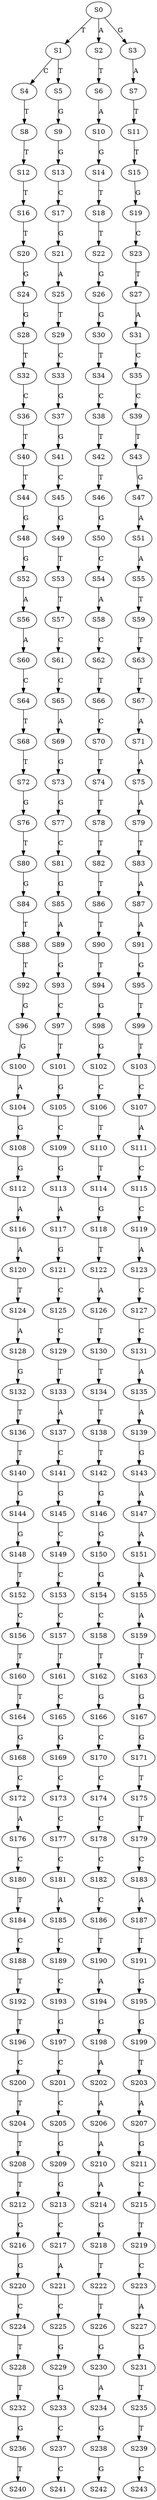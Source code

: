 strict digraph  {
	S0 -> S1 [ label = T ];
	S0 -> S2 [ label = A ];
	S0 -> S3 [ label = G ];
	S1 -> S4 [ label = C ];
	S1 -> S5 [ label = T ];
	S2 -> S6 [ label = T ];
	S3 -> S7 [ label = A ];
	S4 -> S8 [ label = T ];
	S5 -> S9 [ label = G ];
	S6 -> S10 [ label = A ];
	S7 -> S11 [ label = T ];
	S8 -> S12 [ label = T ];
	S9 -> S13 [ label = G ];
	S10 -> S14 [ label = G ];
	S11 -> S15 [ label = T ];
	S12 -> S16 [ label = T ];
	S13 -> S17 [ label = C ];
	S14 -> S18 [ label = T ];
	S15 -> S19 [ label = G ];
	S16 -> S20 [ label = T ];
	S17 -> S21 [ label = G ];
	S18 -> S22 [ label = T ];
	S19 -> S23 [ label = C ];
	S20 -> S24 [ label = G ];
	S21 -> S25 [ label = A ];
	S22 -> S26 [ label = G ];
	S23 -> S27 [ label = T ];
	S24 -> S28 [ label = G ];
	S25 -> S29 [ label = T ];
	S26 -> S30 [ label = G ];
	S27 -> S31 [ label = A ];
	S28 -> S32 [ label = T ];
	S29 -> S33 [ label = C ];
	S30 -> S34 [ label = T ];
	S31 -> S35 [ label = C ];
	S32 -> S36 [ label = C ];
	S33 -> S37 [ label = G ];
	S34 -> S38 [ label = C ];
	S35 -> S39 [ label = C ];
	S36 -> S40 [ label = T ];
	S37 -> S41 [ label = G ];
	S38 -> S42 [ label = T ];
	S39 -> S43 [ label = T ];
	S40 -> S44 [ label = T ];
	S41 -> S45 [ label = C ];
	S42 -> S46 [ label = T ];
	S43 -> S47 [ label = G ];
	S44 -> S48 [ label = G ];
	S45 -> S49 [ label = G ];
	S46 -> S50 [ label = G ];
	S47 -> S51 [ label = A ];
	S48 -> S52 [ label = G ];
	S49 -> S53 [ label = T ];
	S50 -> S54 [ label = C ];
	S51 -> S55 [ label = A ];
	S52 -> S56 [ label = A ];
	S53 -> S57 [ label = T ];
	S54 -> S58 [ label = A ];
	S55 -> S59 [ label = T ];
	S56 -> S60 [ label = A ];
	S57 -> S61 [ label = C ];
	S58 -> S62 [ label = C ];
	S59 -> S63 [ label = T ];
	S60 -> S64 [ label = C ];
	S61 -> S65 [ label = C ];
	S62 -> S66 [ label = T ];
	S63 -> S67 [ label = T ];
	S64 -> S68 [ label = T ];
	S65 -> S69 [ label = A ];
	S66 -> S70 [ label = C ];
	S67 -> S71 [ label = A ];
	S68 -> S72 [ label = T ];
	S69 -> S73 [ label = G ];
	S70 -> S74 [ label = T ];
	S71 -> S75 [ label = A ];
	S72 -> S76 [ label = G ];
	S73 -> S77 [ label = G ];
	S74 -> S78 [ label = T ];
	S75 -> S79 [ label = A ];
	S76 -> S80 [ label = T ];
	S77 -> S81 [ label = C ];
	S78 -> S82 [ label = T ];
	S79 -> S83 [ label = T ];
	S80 -> S84 [ label = G ];
	S81 -> S85 [ label = G ];
	S82 -> S86 [ label = T ];
	S83 -> S87 [ label = A ];
	S84 -> S88 [ label = T ];
	S85 -> S89 [ label = A ];
	S86 -> S90 [ label = T ];
	S87 -> S91 [ label = A ];
	S88 -> S92 [ label = T ];
	S89 -> S93 [ label = G ];
	S90 -> S94 [ label = T ];
	S91 -> S95 [ label = G ];
	S92 -> S96 [ label = G ];
	S93 -> S97 [ label = C ];
	S94 -> S98 [ label = G ];
	S95 -> S99 [ label = T ];
	S96 -> S100 [ label = G ];
	S97 -> S101 [ label = T ];
	S98 -> S102 [ label = G ];
	S99 -> S103 [ label = T ];
	S100 -> S104 [ label = A ];
	S101 -> S105 [ label = G ];
	S102 -> S106 [ label = C ];
	S103 -> S107 [ label = C ];
	S104 -> S108 [ label = G ];
	S105 -> S109 [ label = C ];
	S106 -> S110 [ label = T ];
	S107 -> S111 [ label = A ];
	S108 -> S112 [ label = G ];
	S109 -> S113 [ label = G ];
	S110 -> S114 [ label = T ];
	S111 -> S115 [ label = C ];
	S112 -> S116 [ label = A ];
	S113 -> S117 [ label = A ];
	S114 -> S118 [ label = G ];
	S115 -> S119 [ label = C ];
	S116 -> S120 [ label = A ];
	S117 -> S121 [ label = G ];
	S118 -> S122 [ label = T ];
	S119 -> S123 [ label = A ];
	S120 -> S124 [ label = T ];
	S121 -> S125 [ label = C ];
	S122 -> S126 [ label = A ];
	S123 -> S127 [ label = C ];
	S124 -> S128 [ label = A ];
	S125 -> S129 [ label = C ];
	S126 -> S130 [ label = T ];
	S127 -> S131 [ label = C ];
	S128 -> S132 [ label = G ];
	S129 -> S133 [ label = T ];
	S130 -> S134 [ label = T ];
	S131 -> S135 [ label = A ];
	S132 -> S136 [ label = T ];
	S133 -> S137 [ label = A ];
	S134 -> S138 [ label = T ];
	S135 -> S139 [ label = A ];
	S136 -> S140 [ label = T ];
	S137 -> S141 [ label = C ];
	S138 -> S142 [ label = T ];
	S139 -> S143 [ label = G ];
	S140 -> S144 [ label = G ];
	S141 -> S145 [ label = G ];
	S142 -> S146 [ label = G ];
	S143 -> S147 [ label = A ];
	S144 -> S148 [ label = G ];
	S145 -> S149 [ label = C ];
	S146 -> S150 [ label = G ];
	S147 -> S151 [ label = A ];
	S148 -> S152 [ label = T ];
	S149 -> S153 [ label = C ];
	S150 -> S154 [ label = G ];
	S151 -> S155 [ label = A ];
	S152 -> S156 [ label = C ];
	S153 -> S157 [ label = C ];
	S154 -> S158 [ label = C ];
	S155 -> S159 [ label = A ];
	S156 -> S160 [ label = T ];
	S157 -> S161 [ label = T ];
	S158 -> S162 [ label = T ];
	S159 -> S163 [ label = T ];
	S160 -> S164 [ label = T ];
	S161 -> S165 [ label = C ];
	S162 -> S166 [ label = G ];
	S163 -> S167 [ label = G ];
	S164 -> S168 [ label = G ];
	S165 -> S169 [ label = G ];
	S166 -> S170 [ label = C ];
	S167 -> S171 [ label = G ];
	S168 -> S172 [ label = C ];
	S169 -> S173 [ label = C ];
	S170 -> S174 [ label = C ];
	S171 -> S175 [ label = T ];
	S172 -> S176 [ label = A ];
	S173 -> S177 [ label = C ];
	S174 -> S178 [ label = C ];
	S175 -> S179 [ label = T ];
	S176 -> S180 [ label = C ];
	S177 -> S181 [ label = C ];
	S178 -> S182 [ label = C ];
	S179 -> S183 [ label = C ];
	S180 -> S184 [ label = T ];
	S181 -> S185 [ label = A ];
	S182 -> S186 [ label = C ];
	S183 -> S187 [ label = A ];
	S184 -> S188 [ label = C ];
	S185 -> S189 [ label = C ];
	S186 -> S190 [ label = T ];
	S187 -> S191 [ label = T ];
	S188 -> S192 [ label = T ];
	S189 -> S193 [ label = C ];
	S190 -> S194 [ label = A ];
	S191 -> S195 [ label = G ];
	S192 -> S196 [ label = T ];
	S193 -> S197 [ label = G ];
	S194 -> S198 [ label = G ];
	S195 -> S199 [ label = G ];
	S196 -> S200 [ label = C ];
	S197 -> S201 [ label = C ];
	S198 -> S202 [ label = A ];
	S199 -> S203 [ label = T ];
	S200 -> S204 [ label = T ];
	S201 -> S205 [ label = C ];
	S202 -> S206 [ label = A ];
	S203 -> S207 [ label = A ];
	S204 -> S208 [ label = T ];
	S205 -> S209 [ label = G ];
	S206 -> S210 [ label = A ];
	S207 -> S211 [ label = G ];
	S208 -> S212 [ label = T ];
	S209 -> S213 [ label = G ];
	S210 -> S214 [ label = A ];
	S211 -> S215 [ label = C ];
	S212 -> S216 [ label = G ];
	S213 -> S217 [ label = C ];
	S214 -> S218 [ label = G ];
	S215 -> S219 [ label = T ];
	S216 -> S220 [ label = G ];
	S217 -> S221 [ label = A ];
	S218 -> S222 [ label = T ];
	S219 -> S223 [ label = C ];
	S220 -> S224 [ label = C ];
	S221 -> S225 [ label = C ];
	S222 -> S226 [ label = T ];
	S223 -> S227 [ label = A ];
	S224 -> S228 [ label = T ];
	S225 -> S229 [ label = G ];
	S226 -> S230 [ label = G ];
	S227 -> S231 [ label = G ];
	S228 -> S232 [ label = T ];
	S229 -> S233 [ label = G ];
	S230 -> S234 [ label = A ];
	S231 -> S235 [ label = T ];
	S232 -> S236 [ label = G ];
	S233 -> S237 [ label = C ];
	S234 -> S238 [ label = G ];
	S235 -> S239 [ label = T ];
	S236 -> S240 [ label = T ];
	S237 -> S241 [ label = C ];
	S238 -> S242 [ label = G ];
	S239 -> S243 [ label = C ];
}
